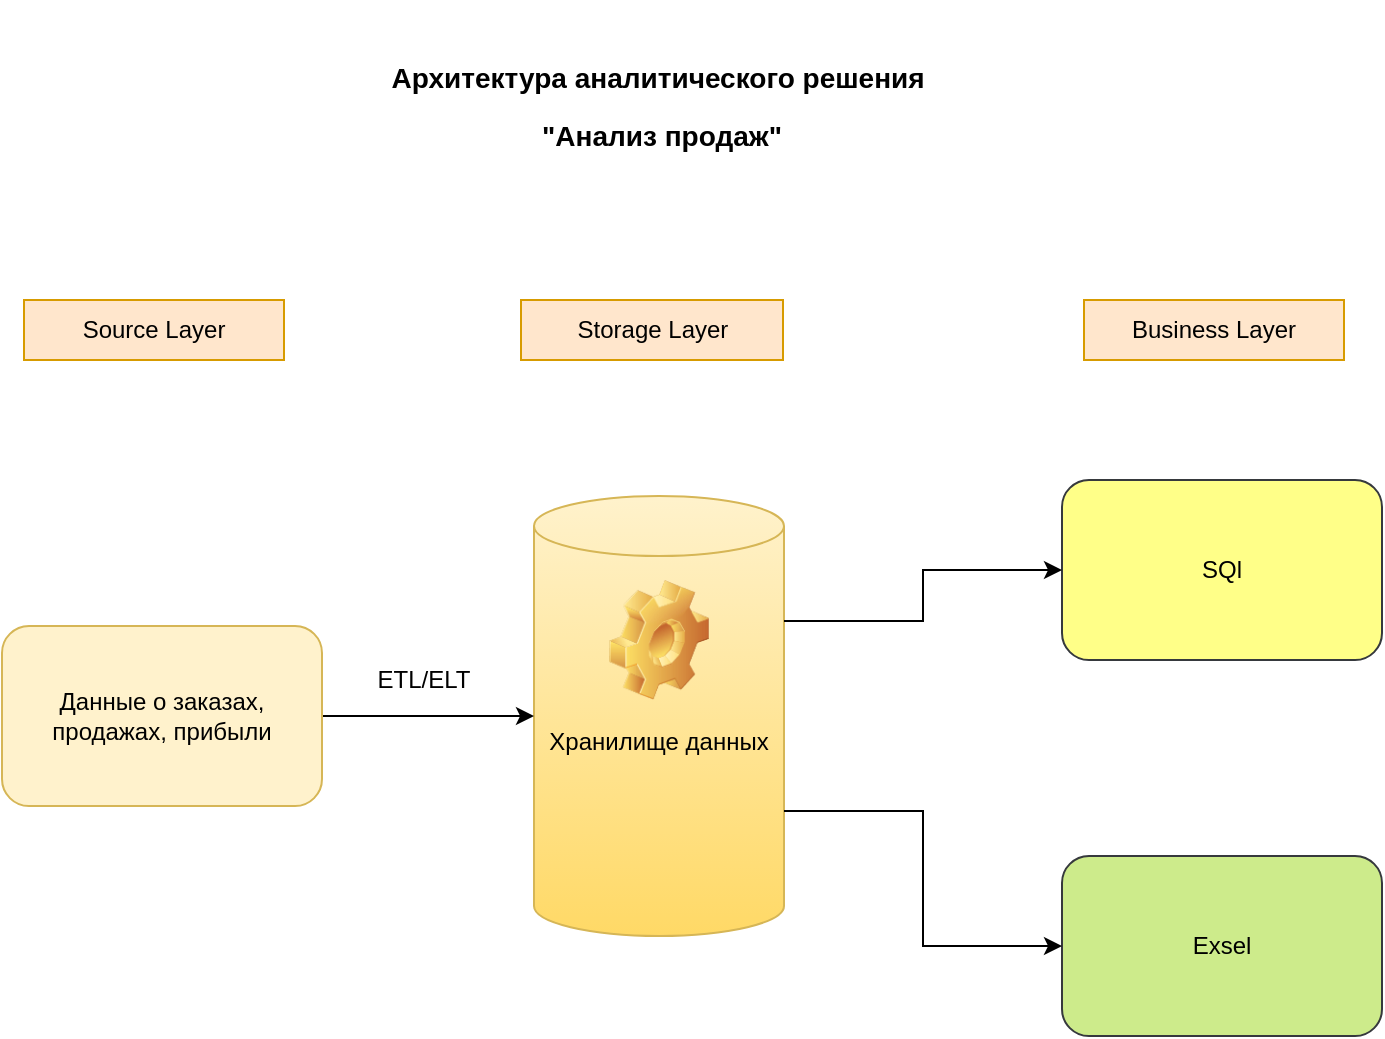 <mxfile version="13.9.9" type="device"><diagram id="MX4QsETuuEw1aCJ4FHUy" name="Страница 1"><mxGraphModel dx="1086" dy="626" grid="1" gridSize="10" guides="1" tooltips="1" connect="1" arrows="1" fold="1" page="1" pageScale="1" pageWidth="827" pageHeight="583" math="0" shadow="0"><root><mxCell id="0"/><mxCell id="1" parent="0"/><mxCell id="kY5E7209uSUxxP9cI6Ai-6" value="&lt;h1&gt;&lt;font style=&quot;font-size: 14px&quot;&gt;Архитектура аналитического решения&amp;nbsp;&lt;br&gt;&lt;/font&gt;&lt;font style=&quot;font-size: 14px&quot;&gt;&quot;Анализ продаж&quot;&lt;/font&gt;&lt;/h1&gt;" style="text;html=1;strokeColor=none;fillColor=none;align=center;verticalAlign=middle;whiteSpace=wrap;rounded=0;" parent="1" vertex="1"><mxGeometry x="244" y="10" width="310" height="100" as="geometry"/></mxCell><mxCell id="ztDJTjlyjCb8wLX7MHny-8" value="" style="group" vertex="1" connectable="0" parent="1"><mxGeometry x="80" y="160" width="660" height="30" as="geometry"/></mxCell><mxCell id="kY5E7209uSUxxP9cI6Ai-7" value="Source Layer" style="text;html=1;strokeColor=#d79b00;fillColor=#ffe6cc;align=center;verticalAlign=middle;whiteSpace=wrap;rounded=0;" parent="ztDJTjlyjCb8wLX7MHny-8" vertex="1"><mxGeometry width="130" height="30" as="geometry"/></mxCell><mxCell id="kY5E7209uSUxxP9cI6Ai-8" value="Storage Layer" style="text;html=1;strokeColor=#d79b00;fillColor=#ffe6cc;align=center;verticalAlign=middle;whiteSpace=wrap;rounded=0;" parent="ztDJTjlyjCb8wLX7MHny-8" vertex="1"><mxGeometry x="248.5" width="131" height="30" as="geometry"/></mxCell><mxCell id="kY5E7209uSUxxP9cI6Ai-9" value="Business Layer" style="text;html=1;strokeColor=#d79b00;fillColor=#ffe6cc;align=center;verticalAlign=middle;whiteSpace=wrap;rounded=0;" parent="ztDJTjlyjCb8wLX7MHny-8" vertex="1"><mxGeometry x="530" width="130" height="30" as="geometry"/></mxCell><mxCell id="ztDJTjlyjCb8wLX7MHny-24" value="" style="group" vertex="1" connectable="0" parent="1"><mxGeometry x="69" y="250" width="690" height="278" as="geometry"/></mxCell><mxCell id="kY5E7209uSUxxP9cI6Ai-2" value="Хранилище данных" style="shape=cylinder3;whiteSpace=wrap;html=1;boundedLbl=1;backgroundOutline=1;size=15;gradientColor=#ffd966;fillColor=#fff2cc;strokeColor=#d6b656;" parent="ztDJTjlyjCb8wLX7MHny-24" vertex="1"><mxGeometry x="266" y="8" width="125" height="220" as="geometry"/></mxCell><mxCell id="ztDJTjlyjCb8wLX7MHny-2" style="edgeStyle=orthogonalEdgeStyle;rounded=0;orthogonalLoop=1;jettySize=auto;html=1;exitX=1;exitY=0.5;exitDx=0;exitDy=0;entryX=0;entryY=0.5;entryDx=0;entryDy=0;entryPerimeter=0;" edge="1" parent="ztDJTjlyjCb8wLX7MHny-24" source="kY5E7209uSUxxP9cI6Ai-3" target="kY5E7209uSUxxP9cI6Ai-2"><mxGeometry as="geometry"/></mxCell><mxCell id="kY5E7209uSUxxP9cI6Ai-3" value="Данные о заказах, продажах, прибыли" style="rounded=1;whiteSpace=wrap;html=1;fillColor=#fff2cc;strokeColor=#d6b656;" parent="ztDJTjlyjCb8wLX7MHny-24" vertex="1"><mxGeometry y="73" width="160" height="90" as="geometry"/></mxCell><mxCell id="kY5E7209uSUxxP9cI6Ai-4" value="Exsel" style="rounded=1;whiteSpace=wrap;html=1;fillColor=#cdeb8b;strokeColor=#36393d;" parent="ztDJTjlyjCb8wLX7MHny-24" vertex="1"><mxGeometry x="530" y="188" width="160" height="90" as="geometry"/></mxCell><mxCell id="ztDJTjlyjCb8wLX7MHny-5" style="edgeStyle=orthogonalEdgeStyle;rounded=0;orthogonalLoop=1;jettySize=auto;html=1;exitX=1;exitY=0;exitDx=0;exitDy=157.5;exitPerimeter=0;" edge="1" parent="ztDJTjlyjCb8wLX7MHny-24" source="kY5E7209uSUxxP9cI6Ai-2" target="kY5E7209uSUxxP9cI6Ai-4"><mxGeometry as="geometry"/></mxCell><mxCell id="kY5E7209uSUxxP9cI6Ai-5" value="SQl" style="rounded=1;whiteSpace=wrap;html=1;fillColor=#ffff88;strokeColor=#36393d;" parent="ztDJTjlyjCb8wLX7MHny-24" vertex="1"><mxGeometry x="530" width="160" height="90" as="geometry"/></mxCell><mxCell id="ztDJTjlyjCb8wLX7MHny-4" style="edgeStyle=orthogonalEdgeStyle;rounded=0;orthogonalLoop=1;jettySize=auto;html=1;exitX=1;exitY=0;exitDx=0;exitDy=62.5;exitPerimeter=0;" edge="1" parent="ztDJTjlyjCb8wLX7MHny-24" source="kY5E7209uSUxxP9cI6Ai-2" target="kY5E7209uSUxxP9cI6Ai-5"><mxGeometry as="geometry"/></mxCell><mxCell id="ztDJTjlyjCb8wLX7MHny-19" value="" style="shape=image;html=1;verticalLabelPosition=bottom;verticalAlign=top;imageAspect=0;image=img/clipart/Gear_128x128.png" vertex="1" parent="ztDJTjlyjCb8wLX7MHny-24"><mxGeometry x="303.5" y="50" width="50" height="60" as="geometry"/></mxCell><mxCell id="ztDJTjlyjCb8wLX7MHny-6" value="ETL/ELT" style="text;html=1;strokeColor=none;fillColor=none;align=center;verticalAlign=middle;whiteSpace=wrap;rounded=0;" vertex="1" parent="ztDJTjlyjCb8wLX7MHny-24"><mxGeometry x="191" y="90" width="40" height="20" as="geometry"/></mxCell></root></mxGraphModel></diagram></mxfile>